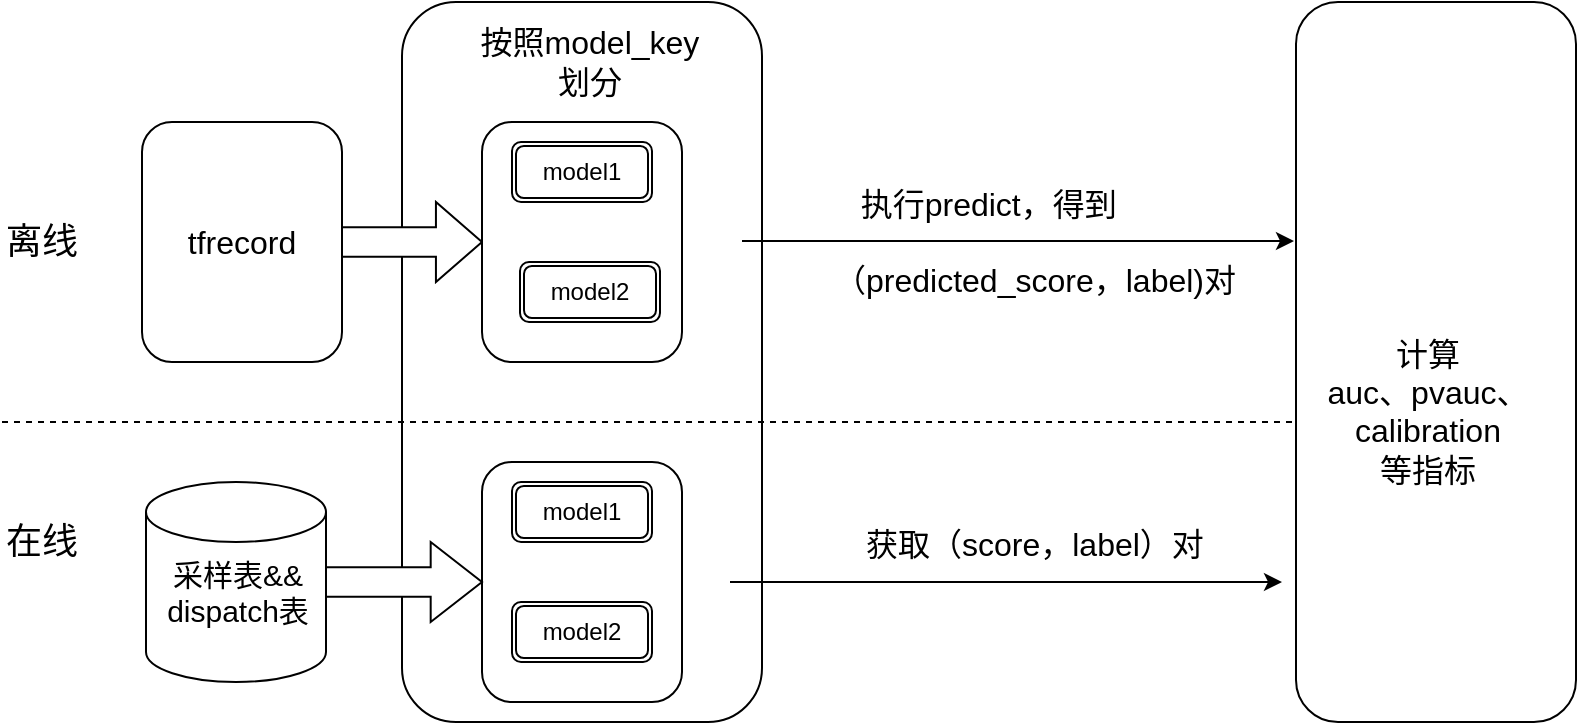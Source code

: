 <mxfile version="14.6.10" type="github">
  <diagram id="0_cJ6pPKkt_7qq5Cu8xm" name="Page-1">
    <mxGraphModel dx="1298" dy="711" grid="1" gridSize="10" guides="1" tooltips="1" connect="1" arrows="1" fold="1" page="1" pageScale="1" pageWidth="827" pageHeight="1169" math="0" shadow="0">
      <root>
        <mxCell id="0" />
        <mxCell id="1" parent="0" />
        <mxCell id="pvsxHj3vcIP4SlF_XC0I-22" value="" style="rounded=1;whiteSpace=wrap;html=1;" vertex="1" parent="1">
          <mxGeometry x="200" y="630" width="180" height="360" as="geometry" />
        </mxCell>
        <mxCell id="pvsxHj3vcIP4SlF_XC0I-19" value="" style="rounded=1;whiteSpace=wrap;html=1;" vertex="1" parent="1">
          <mxGeometry x="240" y="860" width="100" height="120" as="geometry" />
        </mxCell>
        <mxCell id="pvsxHj3vcIP4SlF_XC0I-3" value="" style="shape=singleArrow;whiteSpace=wrap;html=1;arrowWidth=0.367;arrowSize=0.329;" vertex="1" parent="1">
          <mxGeometry x="170" y="730" width="70" height="40" as="geometry" />
        </mxCell>
        <mxCell id="pvsxHj3vcIP4SlF_XC0I-4" value="" style="rounded=1;whiteSpace=wrap;html=1;" vertex="1" parent="1">
          <mxGeometry x="240" y="690" width="100" height="120" as="geometry" />
        </mxCell>
        <mxCell id="pvsxHj3vcIP4SlF_XC0I-5" value="" style="group" vertex="1" connectable="0" parent="1">
          <mxGeometry x="70" y="690" width="100" height="120" as="geometry" />
        </mxCell>
        <mxCell id="pvsxHj3vcIP4SlF_XC0I-1" value="" style="rounded=1;whiteSpace=wrap;html=1;" vertex="1" parent="pvsxHj3vcIP4SlF_XC0I-5">
          <mxGeometry width="100" height="120" as="geometry" />
        </mxCell>
        <mxCell id="pvsxHj3vcIP4SlF_XC0I-2" value="&lt;font style=&quot;font-size: 16px&quot;&gt;tfrecord&lt;/font&gt;" style="text;html=1;strokeColor=none;fillColor=none;align=center;verticalAlign=middle;whiteSpace=wrap;rounded=0;" vertex="1" parent="pvsxHj3vcIP4SlF_XC0I-5">
          <mxGeometry x="30" y="50" width="40" height="20" as="geometry" />
        </mxCell>
        <mxCell id="pvsxHj3vcIP4SlF_XC0I-7" value="model1" style="shape=ext;double=1;rounded=1;whiteSpace=wrap;html=1;" vertex="1" parent="1">
          <mxGeometry x="255" y="700" width="70" height="30" as="geometry" />
        </mxCell>
        <mxCell id="pvsxHj3vcIP4SlF_XC0I-8" value="model2" style="shape=ext;double=1;rounded=1;whiteSpace=wrap;html=1;" vertex="1" parent="1">
          <mxGeometry x="259" y="760" width="70" height="30" as="geometry" />
        </mxCell>
        <mxCell id="pvsxHj3vcIP4SlF_XC0I-9" value="model1" style="shape=ext;double=1;rounded=1;whiteSpace=wrap;html=1;" vertex="1" parent="1">
          <mxGeometry x="255" y="870" width="70" height="30" as="geometry" />
        </mxCell>
        <mxCell id="pvsxHj3vcIP4SlF_XC0I-10" value="&lt;font style=&quot;font-size: 18px&quot;&gt;&lt;font style=&quot;font-size: 18px&quot;&gt;离&lt;/font&gt;线&lt;/font&gt;" style="text;html=1;strokeColor=none;fillColor=none;align=center;verticalAlign=middle;whiteSpace=wrap;rounded=0;" vertex="1" parent="1">
          <mxGeometry y="740" width="40" height="20" as="geometry" />
        </mxCell>
        <mxCell id="pvsxHj3vcIP4SlF_XC0I-11" value="&lt;span style=&quot;font-size: 18px&quot;&gt;在线&lt;/span&gt;" style="text;html=1;strokeColor=none;fillColor=none;align=center;verticalAlign=middle;whiteSpace=wrap;rounded=0;" vertex="1" parent="1">
          <mxGeometry y="890" width="40" height="20" as="geometry" />
        </mxCell>
        <mxCell id="pvsxHj3vcIP4SlF_XC0I-14" value="" style="endArrow=none;dashed=1;html=1;rounded=0;edgeStyle=orthogonalEdgeStyle;" edge="1" parent="1">
          <mxGeometry width="50" height="50" relative="1" as="geometry">
            <mxPoint y="840" as="sourcePoint" />
            <mxPoint x="680" y="840" as="targetPoint" />
          </mxGeometry>
        </mxCell>
        <mxCell id="pvsxHj3vcIP4SlF_XC0I-17" value="" style="group" vertex="1" connectable="0" parent="1">
          <mxGeometry x="58" y="870" width="120" height="100" as="geometry" />
        </mxCell>
        <mxCell id="pvsxHj3vcIP4SlF_XC0I-15" value="" style="shape=cylinder3;whiteSpace=wrap;html=1;boundedLbl=1;backgroundOutline=1;size=15;" vertex="1" parent="pvsxHj3vcIP4SlF_XC0I-17">
          <mxGeometry x="14" width="90" height="100" as="geometry" />
        </mxCell>
        <mxCell id="pvsxHj3vcIP4SlF_XC0I-16" value="&lt;font style=&quot;font-size: 15px&quot;&gt;采样表&amp;amp;&amp;amp;&lt;br&gt;dispatch表&lt;/font&gt;" style="text;html=1;strokeColor=none;fillColor=none;align=center;verticalAlign=middle;whiteSpace=wrap;rounded=0;" vertex="1" parent="pvsxHj3vcIP4SlF_XC0I-17">
          <mxGeometry y="40" width="120" height="30" as="geometry" />
        </mxCell>
        <mxCell id="pvsxHj3vcIP4SlF_XC0I-18" value="" style="shape=singleArrow;whiteSpace=wrap;html=1;arrowWidth=0.367;arrowSize=0.329;" vertex="1" parent="1">
          <mxGeometry x="162" y="900" width="78" height="40" as="geometry" />
        </mxCell>
        <mxCell id="pvsxHj3vcIP4SlF_XC0I-23" value="&lt;font style=&quot;font-size: 16px&quot;&gt;按照model_key划分&lt;/font&gt;" style="text;html=1;strokeColor=none;fillColor=none;align=center;verticalAlign=middle;whiteSpace=wrap;rounded=0;" vertex="1" parent="1">
          <mxGeometry x="234" y="650" width="120" height="20" as="geometry" />
        </mxCell>
        <mxCell id="pvsxHj3vcIP4SlF_XC0I-24" value="model2" style="shape=ext;double=1;rounded=1;whiteSpace=wrap;html=1;" vertex="1" parent="1">
          <mxGeometry x="255" y="930" width="70" height="30" as="geometry" />
        </mxCell>
        <mxCell id="pvsxHj3vcIP4SlF_XC0I-29" value="" style="endArrow=classic;html=1;rounded=0;edgeStyle=orthogonalEdgeStyle;strokeColor=#000000;" edge="1" parent="1">
          <mxGeometry width="50" height="50" relative="1" as="geometry">
            <mxPoint x="364" y="920" as="sourcePoint" />
            <mxPoint x="640" y="920" as="targetPoint" />
          </mxGeometry>
        </mxCell>
        <mxCell id="pvsxHj3vcIP4SlF_XC0I-30" value="&lt;span style=&quot;color: rgb(0 , 0 , 0) ; font-family: &amp;#34;helvetica&amp;#34; ; font-size: 16px ; font-style: normal ; font-weight: 400 ; letter-spacing: normal ; text-align: center ; text-indent: 0px ; text-transform: none ; word-spacing: 0px ; background-color: rgb(255 , 255 , 255) ; display: inline ; float: none&quot;&gt;获取（score，label）对&lt;/span&gt;" style="text;whiteSpace=wrap;html=1;" vertex="1" parent="1">
          <mxGeometry x="430" y="885" width="180" height="30" as="geometry" />
        </mxCell>
        <mxCell id="pvsxHj3vcIP4SlF_XC0I-32" value="" style="endArrow=classic;html=1;rounded=0;edgeStyle=orthogonalEdgeStyle;strokeColor=#000000;" edge="1" parent="1">
          <mxGeometry width="50" height="50" relative="1" as="geometry">
            <mxPoint x="370" y="749.5" as="sourcePoint" />
            <mxPoint x="646" y="749.5" as="targetPoint" />
          </mxGeometry>
        </mxCell>
        <mxCell id="pvsxHj3vcIP4SlF_XC0I-33" value="&lt;span style=&quot;color: rgb(0 , 0 , 0) ; font-family: &amp;#34;helvetica&amp;#34; ; font-size: 16px ; font-style: normal ; font-weight: 400 ; letter-spacing: normal ; text-align: center ; text-indent: 0px ; text-transform: none ; word-spacing: 0px ; background-color: rgb(255 , 255 , 255) ; display: inline ; float: none&quot;&gt;&amp;nbsp; &amp;nbsp;执行predict，得到&lt;br&gt;&lt;br&gt;（predicted_&lt;/span&gt;&lt;span style=&quot;font-family: &amp;#34;helvetica&amp;#34; ; font-size: 16px ; text-align: center ; background-color: rgb(255 , 255 , 255)&quot;&gt;score，label)对&lt;/span&gt;" style="text;whiteSpace=wrap;html=1;" vertex="1" parent="1">
          <mxGeometry x="414" y="715" width="220" height="30" as="geometry" />
        </mxCell>
        <mxCell id="pvsxHj3vcIP4SlF_XC0I-35" value="" style="rounded=1;whiteSpace=wrap;html=1;" vertex="1" parent="1">
          <mxGeometry x="647" y="630" width="140" height="360" as="geometry" />
        </mxCell>
        <mxCell id="pvsxHj3vcIP4SlF_XC0I-37" value="&lt;div style=&quot;text-align: center&quot;&gt;&lt;font face=&quot;helvetica&quot;&gt;&lt;span style=&quot;font-size: 16px ; background-color: rgb(255 , 255 , 255)&quot;&gt;计算&lt;/span&gt;&lt;/font&gt;&lt;/div&gt;&lt;div style=&quot;text-align: center&quot;&gt;&lt;font face=&quot;helvetica&quot;&gt;&lt;span style=&quot;font-size: 16px ; background-color: rgb(255 , 255 , 255)&quot;&gt;auc、pvauc、calibration&lt;/span&gt;&lt;/font&gt;&lt;/div&gt;&lt;div style=&quot;text-align: center&quot;&gt;&lt;font face=&quot;helvetica&quot;&gt;&lt;span style=&quot;font-size: 16px ; background-color: rgb(255 , 255 , 255)&quot;&gt;等指标&lt;/span&gt;&lt;/font&gt;&lt;/div&gt;" style="text;whiteSpace=wrap;html=1;" vertex="1" parent="1">
          <mxGeometry x="637" y="790" width="150" height="30" as="geometry" />
        </mxCell>
      </root>
    </mxGraphModel>
  </diagram>
</mxfile>
